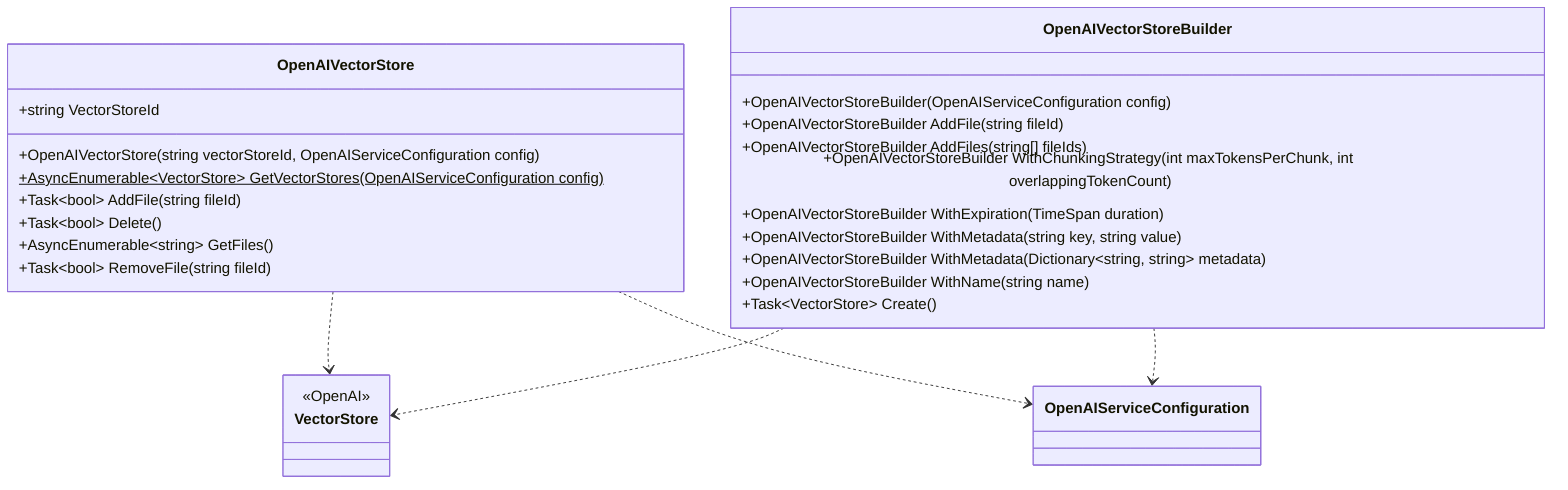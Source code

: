 classDiagram

    class VectorStore {
        <<OpenAI>>
    }

    OpenAIVectorStore ..> VectorStore
    OpenAIVectorStore ..> OpenAIServiceConfiguration
    class OpenAIVectorStore {
        +string VectorStoreId
        +OpenAIVectorStore(string vectorStoreId, OpenAIServiceConfiguration config)
        +AsyncEnumerable~VectorStore~ GetVectorStores(OpenAIServiceConfiguration config)$
        +Task~bool~ AddFile(string fileId)
        +Task~bool~ Delete()
        +AsyncEnumerable~string~ GetFiles()
        +Task~bool~ RemoveFile(string fileId)
    }

    OpenAIVectorStoreBuilder ..> VectorStore
    OpenAIVectorStoreBuilder ..> OpenAIServiceConfiguration
    class OpenAIVectorStoreBuilder {
        +OpenAIVectorStoreBuilder(OpenAIServiceConfiguration config)
        +OpenAIVectorStoreBuilder AddFile(string fileId)
        +OpenAIVectorStoreBuilder AddFiles(string[] fileIds)
        +OpenAIVectorStoreBuilder WithChunkingStrategy(int maxTokensPerChunk, int overlappingTokenCount)
        +OpenAIVectorStoreBuilder WithExpiration(TimeSpan duration)
        +OpenAIVectorStoreBuilder WithMetadata(string key, string value)
        +OpenAIVectorStoreBuilder WithMetadata(Dictionary~string, string~ metadata)
        +OpenAIVectorStoreBuilder WithName(string name)
        +Task~VectorStore~ Create()
    }